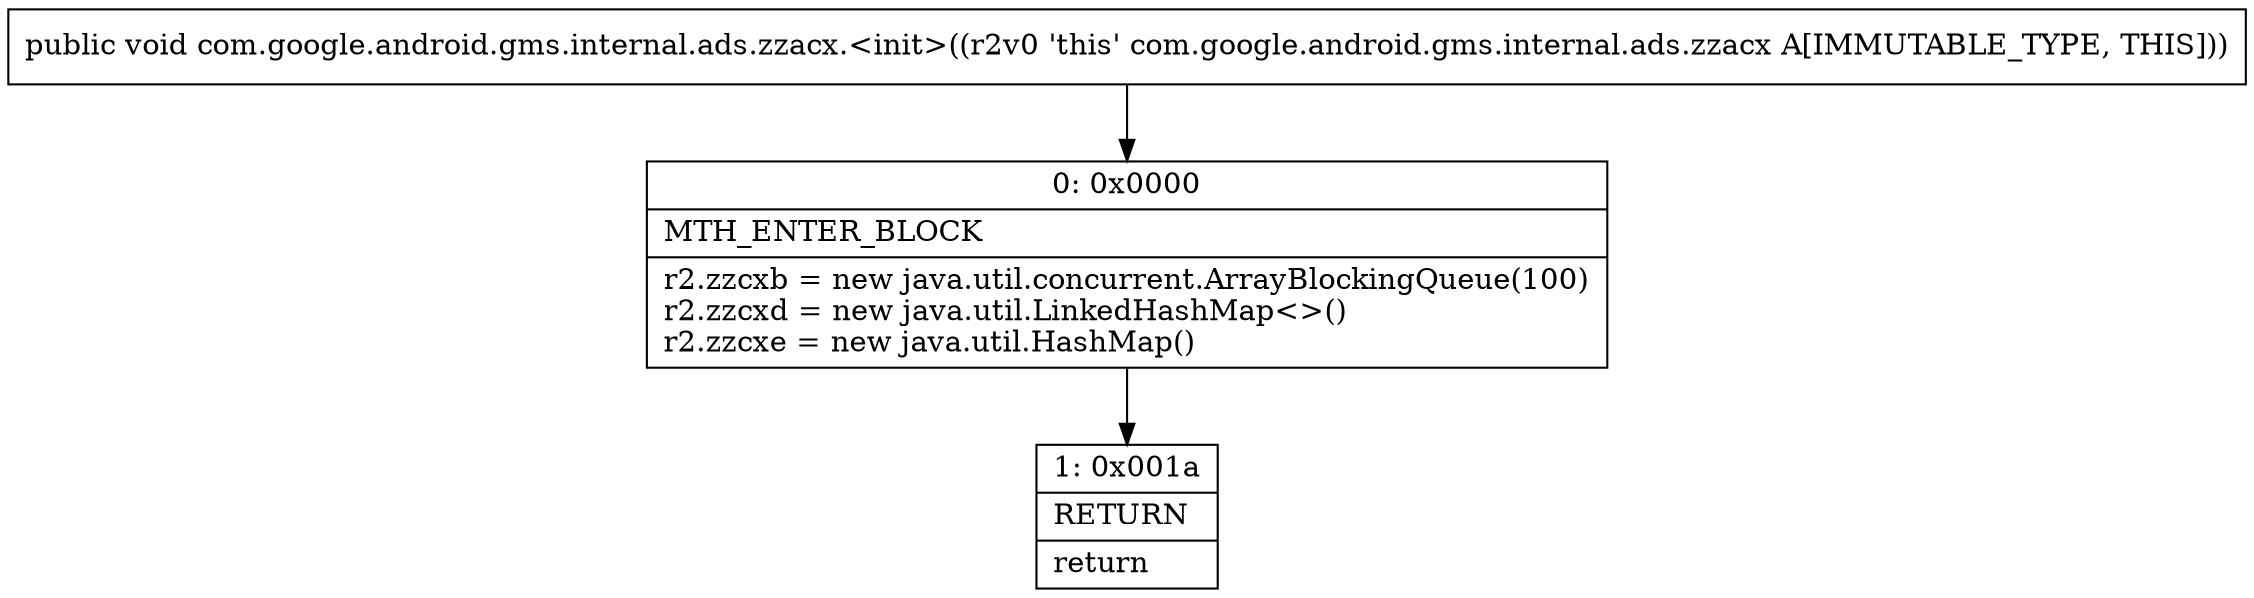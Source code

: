 digraph "CFG forcom.google.android.gms.internal.ads.zzacx.\<init\>()V" {
Node_0 [shape=record,label="{0\:\ 0x0000|MTH_ENTER_BLOCK\l|r2.zzcxb = new java.util.concurrent.ArrayBlockingQueue(100)\lr2.zzcxd = new java.util.LinkedHashMap\<\>()\lr2.zzcxe = new java.util.HashMap()\l}"];
Node_1 [shape=record,label="{1\:\ 0x001a|RETURN\l|return\l}"];
MethodNode[shape=record,label="{public void com.google.android.gms.internal.ads.zzacx.\<init\>((r2v0 'this' com.google.android.gms.internal.ads.zzacx A[IMMUTABLE_TYPE, THIS])) }"];
MethodNode -> Node_0;
Node_0 -> Node_1;
}

